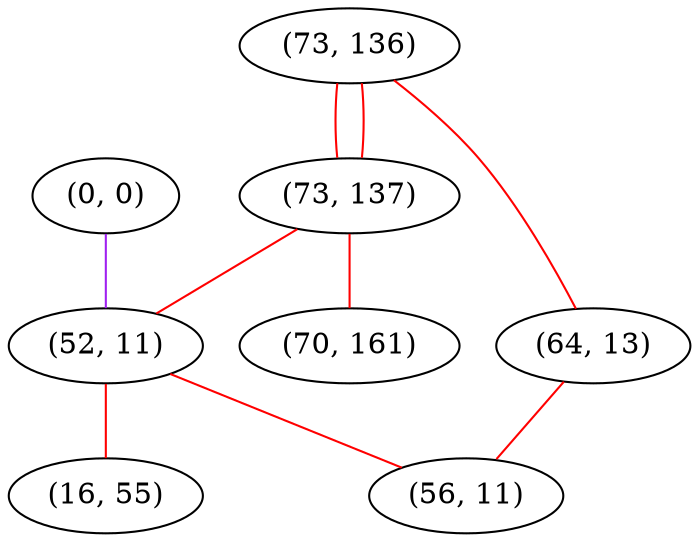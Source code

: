 graph "" {
"(0, 0)";
"(73, 136)";
"(64, 13)";
"(73, 137)";
"(52, 11)";
"(16, 55)";
"(56, 11)";
"(70, 161)";
"(0, 0)" -- "(52, 11)"  [color=purple, key=0, weight=4];
"(73, 136)" -- "(64, 13)"  [color=red, key=0, weight=1];
"(73, 136)" -- "(73, 137)"  [color=red, key=0, weight=1];
"(73, 136)" -- "(73, 137)"  [color=red, key=1, weight=1];
"(64, 13)" -- "(56, 11)"  [color=red, key=0, weight=1];
"(73, 137)" -- "(70, 161)"  [color=red, key=0, weight=1];
"(73, 137)" -- "(52, 11)"  [color=red, key=0, weight=1];
"(52, 11)" -- "(56, 11)"  [color=red, key=0, weight=1];
"(52, 11)" -- "(16, 55)"  [color=red, key=0, weight=1];
}
